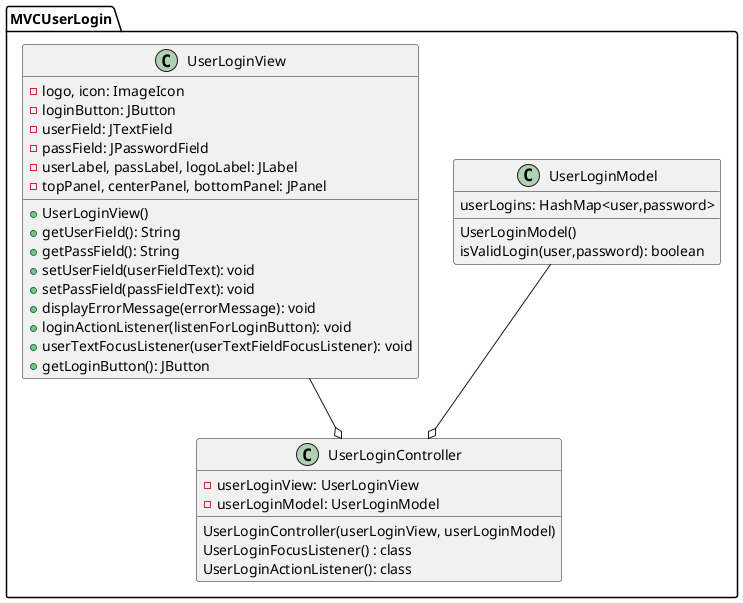 @startuml
'https://plantuml.com/class-diagram


package MVCUserLogin {
class UserLoginModel {
    userLogins: HashMap<user,password>
    UserLoginModel()
    isValidLogin(user,password): boolean
}

class UserLoginView {
    -logo, icon: ImageIcon
    -loginButton: JButton
    -userField: JTextField
    -passField: JPasswordField
    -userLabel, passLabel, logoLabel: JLabel
    -topPanel, centerPanel, bottomPanel: JPanel
    +UserLoginView()
    +getUserField(): String
    +getPassField(): String
    +setUserField(userFieldText): void
    +setPassField(passFieldText): void
    +displayErrorMessage(errorMessage): void
    +loginActionListener(listenForLoginButton): void
    +userTextFocusListener(userTextFieldFocusListener): void
    +getLoginButton(): JButton
}

class UserLoginController {
    -userLoginView: UserLoginView
    -userLoginModel: UserLoginModel
    UserLoginController(userLoginView, userLoginModel)
    UserLoginFocusListener() : class
    UserLoginActionListener(): class

}

UserLoginView --o UserLoginController
UserLoginModel --o UserLoginController

}

@enduml